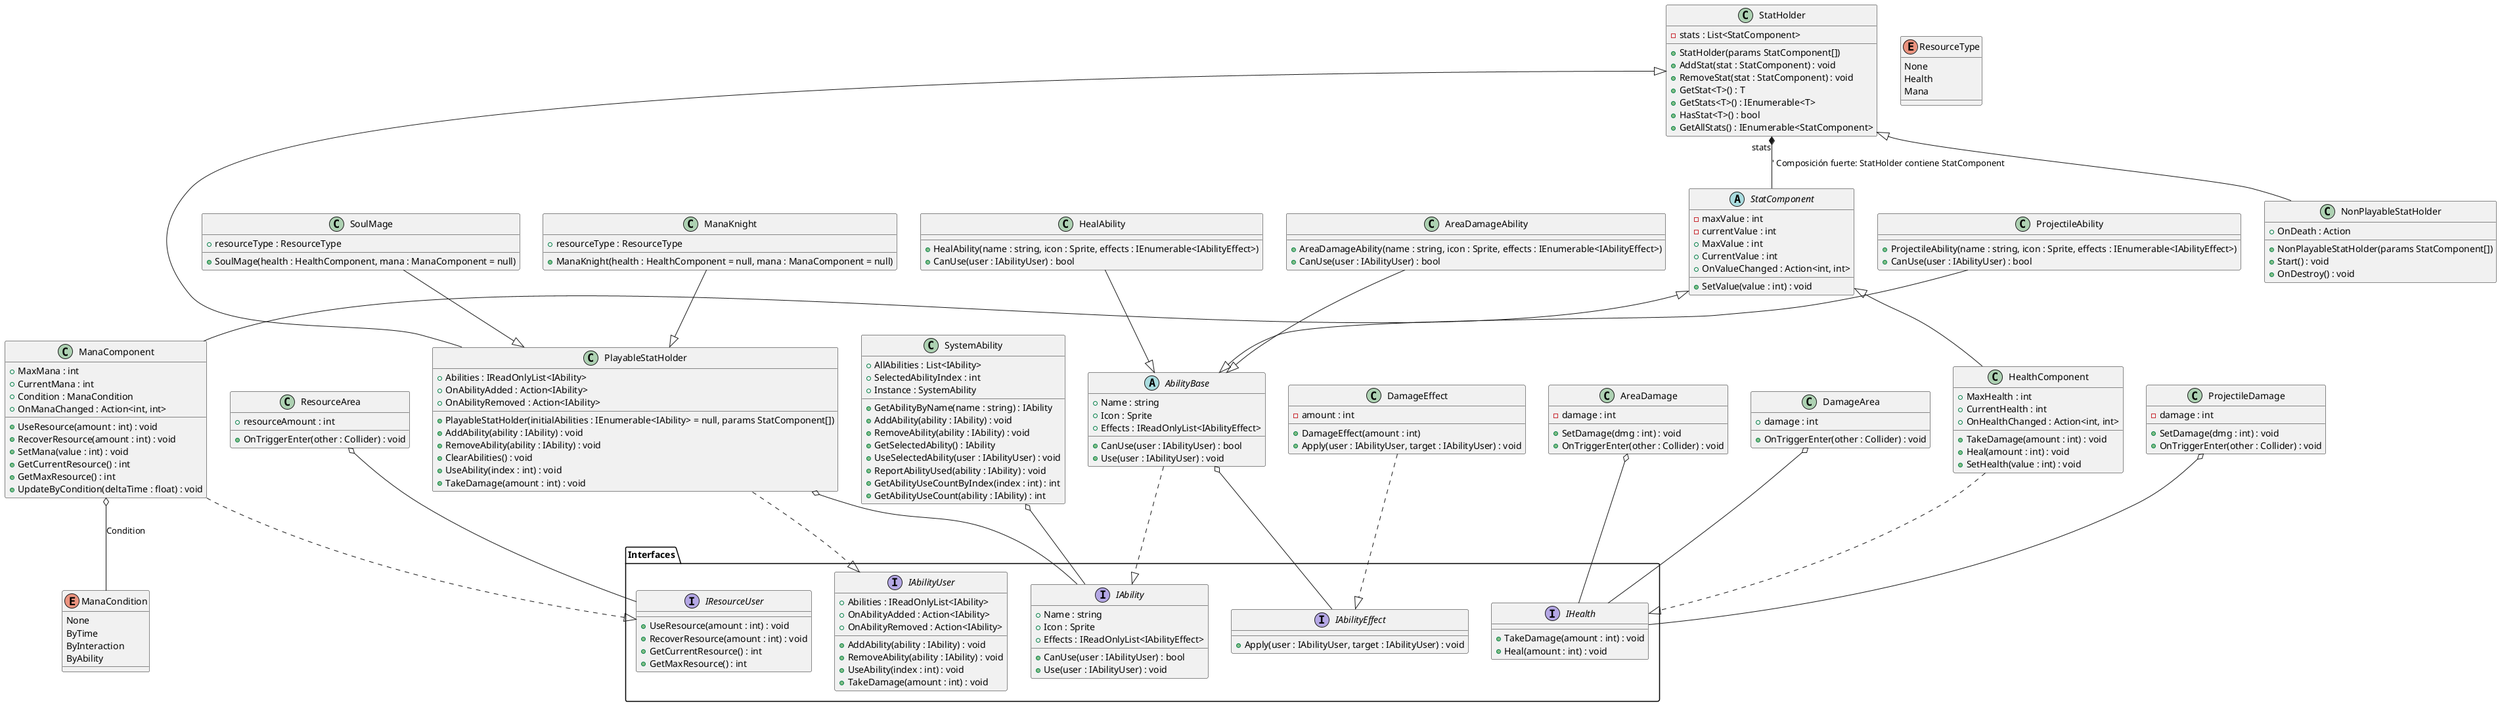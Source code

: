 @startuml

' ENUMS
enum ManaCondition {
    None
    ByTime
    ByInteraction
    ByAbility
}

enum ResourceType {
    None
    Health
    Mana
}

' INTERFACES
namespace Interfaces {
    interface IHealth {
        +TakeDamage(amount : int) : void
        +Heal(amount : int) : void
    }

    interface IResourceUser {
        +UseResource(amount : int) : void
        +RecoverResource(amount : int) : void
        +GetCurrentResource() : int
        +GetMaxResource() : int
    }

    interface IAbilityUser {
        +AddAbility(ability : IAbility) : void
        +RemoveAbility(ability : IAbility) : void
        +UseAbility(index : int) : void
        +Abilities : IReadOnlyList<IAbility>
        +TakeDamage(amount : int) : void
        +OnAbilityAdded : Action<IAbility>
        +OnAbilityRemoved : Action<IAbility>
    }

    interface IAbility {
        +Name : string
        +Icon : Sprite
        +CanUse(user : IAbilityUser) : bool
        +Use(user : IAbilityUser) : void
        +Effects : IReadOnlyList<IAbilityEffect>
    }

    interface IAbilityEffect {
        +Apply(user : IAbilityUser, target : IAbilityUser) : void
    }
}

' BASE COMPONENTS
abstract class StatComponent {
    -maxValue : int
    -currentValue : int
    +MaxValue : int
    +CurrentValue : int
    +OnValueChanged : Action<int, int>
    +SetValue(value : int) : void
}

class HealthComponent {
    +MaxHealth : int
    +CurrentHealth : int
    +OnHealthChanged : Action<int, int>
    +TakeDamage(amount : int) : void
    +Heal(amount : int) : void
    +SetHealth(value : int) : void
}

class ManaComponent {
    +MaxMana : int
    +CurrentMana : int
    +Condition : ManaCondition
    +OnManaChanged : Action<int, int>
    +UseResource(amount : int) : void
    +RecoverResource(amount : int) : void
    +SetMana(value : int) : void
    +GetCurrentResource() : int
    +GetMaxResource() : int
    +UpdateByCondition(deltaTime : float) : void
}

' STAT HOLDERS
class StatHolder {
    -stats : List<StatComponent>
    +StatHolder(params StatComponent[])
    +AddStat(stat : StatComponent) : void
    +RemoveStat(stat : StatComponent) : void
    +GetStat<T>() : T
    +GetStats<T>() : IEnumerable<T>
    +HasStat<T>() : bool
    +GetAllStats() : IEnumerable<StatComponent>
}

class PlayableStatHolder {
    +Abilities : IReadOnlyList<IAbility>
    +OnAbilityAdded : Action<IAbility>
    +OnAbilityRemoved : Action<IAbility>
    +PlayableStatHolder(initialAbilities : IEnumerable<IAbility> = null, params StatComponent[])
    +AddAbility(ability : IAbility) : void
    +RemoveAbility(ability : IAbility) : void
    +ClearAbilities() : void
    +UseAbility(index : int) : void
    +TakeDamage(amount : int) : void
}

class NonPlayableStatHolder {
    +OnDeath : Action
    +NonPlayableStatHolder(params StatComponent[])
    +Start() : void
    +OnDestroy() : void
}

class SoulMage {
    +resourceType : ResourceType
    +SoulMage(health : HealthComponent, mana : ManaComponent = null)
}

class ManaKnight {
    +resourceType : ResourceType
    +ManaKnight(health : HealthComponent = null, mana : ManaComponent = null)
}

' ABILITIES
abstract class AbilityBase {
    +Name : string
    +Icon : Sprite
    +Effects : IReadOnlyList<IAbilityEffect>
    +CanUse(user : IAbilityUser) : bool
    +Use(user : IAbilityUser) : void
}

class HealAbility {
    +HealAbility(name : string, icon : Sprite, effects : IEnumerable<IAbilityEffect>)
    +CanUse(user : IAbilityUser) : bool
}

class AreaDamageAbility {
    +AreaDamageAbility(name : string, icon : Sprite, effects : IEnumerable<IAbilityEffect>)
    +CanUse(user : IAbilityUser) : bool
}

class ProjectileAbility {
    +ProjectileAbility(name : string, icon : Sprite, effects : IEnumerable<IAbilityEffect>)
    +CanUse(user : IAbilityUser) : bool
}

class DamageEffect {
    -amount : int
    +DamageEffect(amount : int)
    +Apply(user : IAbilityUser, target : IAbilityUser) : void
}

' SYSTEM ABILITY
class SystemAbility {
    +AllAbilities : List<IAbility>
    +SelectedAbilityIndex : int
    +GetAbilityByName(name : string) : IAbility
    +AddAbility(ability : IAbility) : void
    +RemoveAbility(ability : IAbility) : void
    +GetSelectedAbility() : IAbility
    +UseSelectedAbility(user : IAbilityUser) : void
    +ReportAbilityUsed(ability : IAbility) : void
    +GetAbilityUseCountByIndex(index : int) : int
    +GetAbilityUseCount(ability : IAbility) : int
    +Instance : SystemAbility
}

' UTILITY/OTHER
class ResourceArea {
    +resourceAmount : int
    +OnTriggerEnter(other : Collider) : void
}

class ProjectileDamage {
    -damage : int
    +SetDamage(dmg : int) : void
    +OnTriggerEnter(other : Collider) : void
}

class AreaDamage {
    -damage : int
    +SetDamage(dmg : int) : void
    +OnTriggerEnter(other : Collider) : void
}

class DamageArea {
    +damage : int
    +OnTriggerEnter(other : Collider) : void
}

' RELATIONS

StatComponent <|-- HealthComponent
StatComponent <|-- ManaComponent

HealthComponent ..|> Interfaces.IHealth
ManaComponent ..|> Interfaces.IResourceUser

StatHolder <|-- PlayableStatHolder
StatHolder <|-- NonPlayableStatHolder

StatHolder *-- StatComponent : "stats"  ' Composición fuerte: StatHolder contiene StatComponent

PlayableStatHolder ..|> Interfaces.IAbilityUser
PlayableStatHolder o-- Interfaces.IAbility

SoulMage --|> PlayableStatHolder
ManaKnight --|> PlayableStatHolder

AbilityBase ..|> Interfaces.IAbility
HealAbility --|> AbilityBase
AreaDamageAbility --|> AbilityBase
ProjectileAbility --|> AbilityBase

AbilityBase o-- Interfaces.IAbilityEffect
DamageEffect ..|> Interfaces.IAbilityEffect

SystemAbility o-- Interfaces.IAbility

ResourceArea o-- Interfaces.IResourceUser
ProjectileDamage o-- Interfaces.IHealth
AreaDamage o-- Interfaces.IHealth
DamageArea o-- Interfaces.IHealth

ManaComponent o-- ManaCondition : Condition

@enduml